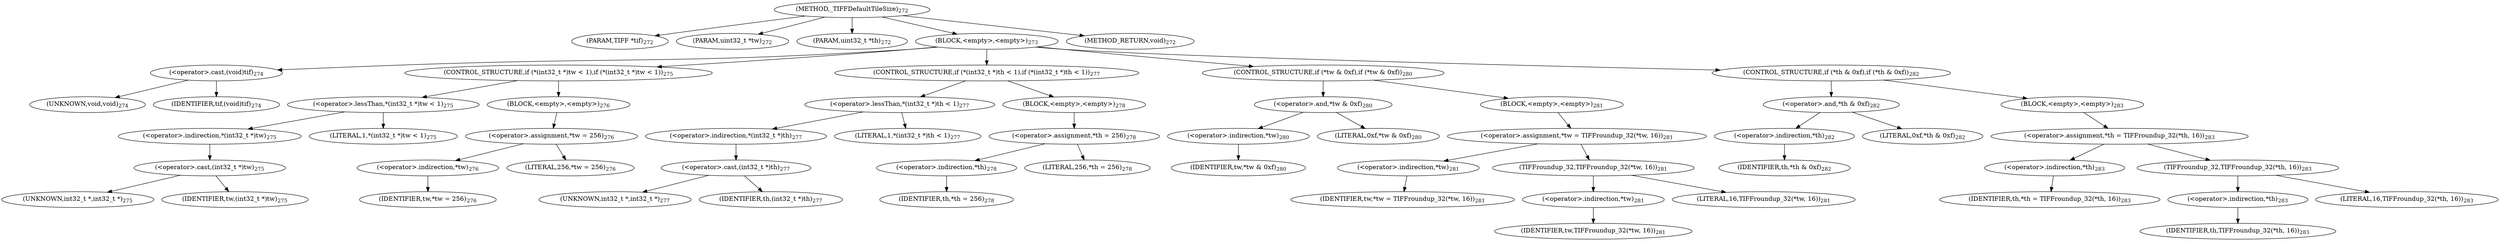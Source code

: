 digraph "_TIFFDefaultTileSize" {  
"29971" [label = <(METHOD,_TIFFDefaultTileSize)<SUB>272</SUB>> ]
"29972" [label = <(PARAM,TIFF *tif)<SUB>272</SUB>> ]
"29973" [label = <(PARAM,uint32_t *tw)<SUB>272</SUB>> ]
"29974" [label = <(PARAM,uint32_t *th)<SUB>272</SUB>> ]
"29975" [label = <(BLOCK,&lt;empty&gt;,&lt;empty&gt;)<SUB>273</SUB>> ]
"29976" [label = <(&lt;operator&gt;.cast,(void)tif)<SUB>274</SUB>> ]
"29977" [label = <(UNKNOWN,void,void)<SUB>274</SUB>> ]
"29978" [label = <(IDENTIFIER,tif,(void)tif)<SUB>274</SUB>> ]
"29979" [label = <(CONTROL_STRUCTURE,if (*(int32_t *)tw &lt; 1),if (*(int32_t *)tw &lt; 1))<SUB>275</SUB>> ]
"29980" [label = <(&lt;operator&gt;.lessThan,*(int32_t *)tw &lt; 1)<SUB>275</SUB>> ]
"29981" [label = <(&lt;operator&gt;.indirection,*(int32_t *)tw)<SUB>275</SUB>> ]
"29982" [label = <(&lt;operator&gt;.cast,(int32_t *)tw)<SUB>275</SUB>> ]
"29983" [label = <(UNKNOWN,int32_t *,int32_t *)<SUB>275</SUB>> ]
"29984" [label = <(IDENTIFIER,tw,(int32_t *)tw)<SUB>275</SUB>> ]
"29985" [label = <(LITERAL,1,*(int32_t *)tw &lt; 1)<SUB>275</SUB>> ]
"29986" [label = <(BLOCK,&lt;empty&gt;,&lt;empty&gt;)<SUB>276</SUB>> ]
"29987" [label = <(&lt;operator&gt;.assignment,*tw = 256)<SUB>276</SUB>> ]
"29988" [label = <(&lt;operator&gt;.indirection,*tw)<SUB>276</SUB>> ]
"29989" [label = <(IDENTIFIER,tw,*tw = 256)<SUB>276</SUB>> ]
"29990" [label = <(LITERAL,256,*tw = 256)<SUB>276</SUB>> ]
"29991" [label = <(CONTROL_STRUCTURE,if (*(int32_t *)th &lt; 1),if (*(int32_t *)th &lt; 1))<SUB>277</SUB>> ]
"29992" [label = <(&lt;operator&gt;.lessThan,*(int32_t *)th &lt; 1)<SUB>277</SUB>> ]
"29993" [label = <(&lt;operator&gt;.indirection,*(int32_t *)th)<SUB>277</SUB>> ]
"29994" [label = <(&lt;operator&gt;.cast,(int32_t *)th)<SUB>277</SUB>> ]
"29995" [label = <(UNKNOWN,int32_t *,int32_t *)<SUB>277</SUB>> ]
"29996" [label = <(IDENTIFIER,th,(int32_t *)th)<SUB>277</SUB>> ]
"29997" [label = <(LITERAL,1,*(int32_t *)th &lt; 1)<SUB>277</SUB>> ]
"29998" [label = <(BLOCK,&lt;empty&gt;,&lt;empty&gt;)<SUB>278</SUB>> ]
"29999" [label = <(&lt;operator&gt;.assignment,*th = 256)<SUB>278</SUB>> ]
"30000" [label = <(&lt;operator&gt;.indirection,*th)<SUB>278</SUB>> ]
"30001" [label = <(IDENTIFIER,th,*th = 256)<SUB>278</SUB>> ]
"30002" [label = <(LITERAL,256,*th = 256)<SUB>278</SUB>> ]
"30003" [label = <(CONTROL_STRUCTURE,if (*tw &amp; 0xf),if (*tw &amp; 0xf))<SUB>280</SUB>> ]
"30004" [label = <(&lt;operator&gt;.and,*tw &amp; 0xf)<SUB>280</SUB>> ]
"30005" [label = <(&lt;operator&gt;.indirection,*tw)<SUB>280</SUB>> ]
"30006" [label = <(IDENTIFIER,tw,*tw &amp; 0xf)<SUB>280</SUB>> ]
"30007" [label = <(LITERAL,0xf,*tw &amp; 0xf)<SUB>280</SUB>> ]
"30008" [label = <(BLOCK,&lt;empty&gt;,&lt;empty&gt;)<SUB>281</SUB>> ]
"30009" [label = <(&lt;operator&gt;.assignment,*tw = TIFFroundup_32(*tw, 16))<SUB>281</SUB>> ]
"30010" [label = <(&lt;operator&gt;.indirection,*tw)<SUB>281</SUB>> ]
"30011" [label = <(IDENTIFIER,tw,*tw = TIFFroundup_32(*tw, 16))<SUB>281</SUB>> ]
"30012" [label = <(TIFFroundup_32,TIFFroundup_32(*tw, 16))<SUB>281</SUB>> ]
"30013" [label = <(&lt;operator&gt;.indirection,*tw)<SUB>281</SUB>> ]
"30014" [label = <(IDENTIFIER,tw,TIFFroundup_32(*tw, 16))<SUB>281</SUB>> ]
"30015" [label = <(LITERAL,16,TIFFroundup_32(*tw, 16))<SUB>281</SUB>> ]
"30016" [label = <(CONTROL_STRUCTURE,if (*th &amp; 0xf),if (*th &amp; 0xf))<SUB>282</SUB>> ]
"30017" [label = <(&lt;operator&gt;.and,*th &amp; 0xf)<SUB>282</SUB>> ]
"30018" [label = <(&lt;operator&gt;.indirection,*th)<SUB>282</SUB>> ]
"30019" [label = <(IDENTIFIER,th,*th &amp; 0xf)<SUB>282</SUB>> ]
"30020" [label = <(LITERAL,0xf,*th &amp; 0xf)<SUB>282</SUB>> ]
"30021" [label = <(BLOCK,&lt;empty&gt;,&lt;empty&gt;)<SUB>283</SUB>> ]
"30022" [label = <(&lt;operator&gt;.assignment,*th = TIFFroundup_32(*th, 16))<SUB>283</SUB>> ]
"30023" [label = <(&lt;operator&gt;.indirection,*th)<SUB>283</SUB>> ]
"30024" [label = <(IDENTIFIER,th,*th = TIFFroundup_32(*th, 16))<SUB>283</SUB>> ]
"30025" [label = <(TIFFroundup_32,TIFFroundup_32(*th, 16))<SUB>283</SUB>> ]
"30026" [label = <(&lt;operator&gt;.indirection,*th)<SUB>283</SUB>> ]
"30027" [label = <(IDENTIFIER,th,TIFFroundup_32(*th, 16))<SUB>283</SUB>> ]
"30028" [label = <(LITERAL,16,TIFFroundup_32(*th, 16))<SUB>283</SUB>> ]
"30029" [label = <(METHOD_RETURN,void)<SUB>272</SUB>> ]
  "29971" -> "29972" 
  "29971" -> "29973" 
  "29971" -> "29974" 
  "29971" -> "29975" 
  "29971" -> "30029" 
  "29975" -> "29976" 
  "29975" -> "29979" 
  "29975" -> "29991" 
  "29975" -> "30003" 
  "29975" -> "30016" 
  "29976" -> "29977" 
  "29976" -> "29978" 
  "29979" -> "29980" 
  "29979" -> "29986" 
  "29980" -> "29981" 
  "29980" -> "29985" 
  "29981" -> "29982" 
  "29982" -> "29983" 
  "29982" -> "29984" 
  "29986" -> "29987" 
  "29987" -> "29988" 
  "29987" -> "29990" 
  "29988" -> "29989" 
  "29991" -> "29992" 
  "29991" -> "29998" 
  "29992" -> "29993" 
  "29992" -> "29997" 
  "29993" -> "29994" 
  "29994" -> "29995" 
  "29994" -> "29996" 
  "29998" -> "29999" 
  "29999" -> "30000" 
  "29999" -> "30002" 
  "30000" -> "30001" 
  "30003" -> "30004" 
  "30003" -> "30008" 
  "30004" -> "30005" 
  "30004" -> "30007" 
  "30005" -> "30006" 
  "30008" -> "30009" 
  "30009" -> "30010" 
  "30009" -> "30012" 
  "30010" -> "30011" 
  "30012" -> "30013" 
  "30012" -> "30015" 
  "30013" -> "30014" 
  "30016" -> "30017" 
  "30016" -> "30021" 
  "30017" -> "30018" 
  "30017" -> "30020" 
  "30018" -> "30019" 
  "30021" -> "30022" 
  "30022" -> "30023" 
  "30022" -> "30025" 
  "30023" -> "30024" 
  "30025" -> "30026" 
  "30025" -> "30028" 
  "30026" -> "30027" 
}
